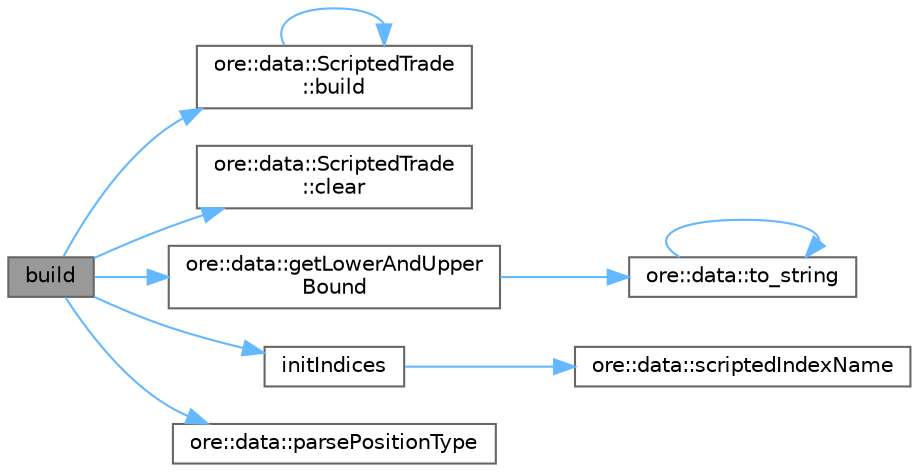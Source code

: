 digraph "build"
{
 // INTERACTIVE_SVG=YES
 // LATEX_PDF_SIZE
  bgcolor="transparent";
  edge [fontname=Helvetica,fontsize=10,labelfontname=Helvetica,labelfontsize=10];
  node [fontname=Helvetica,fontsize=10,shape=box,height=0.2,width=0.4];
  rankdir="LR";
  Node1 [label="build",height=0.2,width=0.4,color="gray40", fillcolor="grey60", style="filled", fontcolor="black",tooltip=" "];
  Node1 -> Node2 [color="steelblue1",style="solid"];
  Node2 [label="ore::data::ScriptedTrade\l::build",height=0.2,width=0.4,color="grey40", fillcolor="white", style="filled",URL="$classore_1_1data_1_1_scripted_trade.html#af7b69d5b18d278257927e32b10a23ee6",tooltip=" "];
  Node2 -> Node2 [color="steelblue1",style="solid"];
  Node1 -> Node3 [color="steelblue1",style="solid"];
  Node3 [label="ore::data::ScriptedTrade\l::clear",height=0.2,width=0.4,color="grey40", fillcolor="white", style="filled",URL="$classore_1_1data_1_1_scripted_trade.html#ac8bb3912a3ce86b15842e79d0b421204",tooltip=" "];
  Node1 -> Node4 [color="steelblue1",style="solid"];
  Node4 [label="ore::data::getLowerAndUpper\lBound",height=0.2,width=0.4,color="grey40", fillcolor="white", style="filled",URL="$namespaceore_1_1data.html#af2d2be6f42872cd3f13792b101c31337",tooltip=" "];
  Node4 -> Node5 [color="steelblue1",style="solid"];
  Node5 [label="ore::data::to_string",height=0.2,width=0.4,color="grey40", fillcolor="white", style="filled",URL="$namespaceore_1_1data.html#a86651dfeb5c18ee891f7a4734d8cf455",tooltip=" "];
  Node5 -> Node5 [color="steelblue1",style="solid"];
  Node1 -> Node6 [color="steelblue1",style="solid"];
  Node6 [label="initIndices",height=0.2,width=0.4,color="grey40", fillcolor="white", style="filled",URL="$classore_1_1data_1_1_double_digital_option.html#a207c6701b5856e4a18bf06f71ce54287",tooltip=" "];
  Node6 -> Node7 [color="steelblue1",style="solid"];
  Node7 [label="ore::data::scriptedIndexName",height=0.2,width=0.4,color="grey40", fillcolor="white", style="filled",URL="$namespaceore_1_1data.html#a425a020b34a447b90e7656c00c54d2db",tooltip=" "];
  Node1 -> Node8 [color="steelblue1",style="solid"];
  Node8 [label="ore::data::parsePositionType",height=0.2,width=0.4,color="grey40", fillcolor="white", style="filled",URL="$group__utilities.html#ga71937c757a73b33221be6ce6a8046839",tooltip="Convert text to QuantLib::Position::Type."];
}
